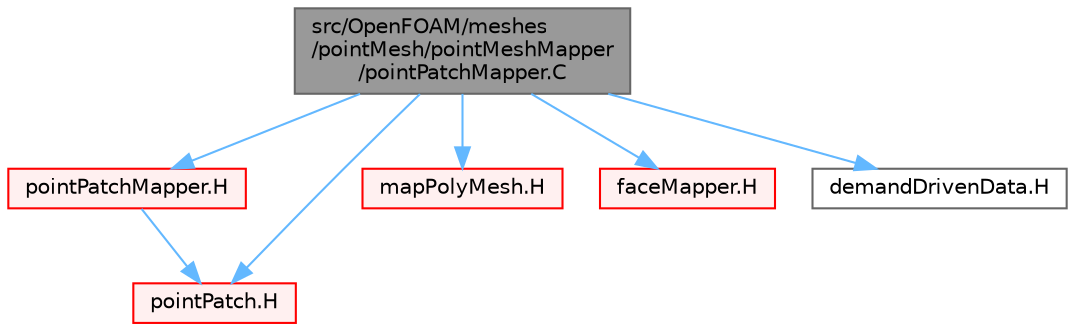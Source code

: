 digraph "src/OpenFOAM/meshes/pointMesh/pointMeshMapper/pointPatchMapper.C"
{
 // LATEX_PDF_SIZE
  bgcolor="transparent";
  edge [fontname=Helvetica,fontsize=10,labelfontname=Helvetica,labelfontsize=10];
  node [fontname=Helvetica,fontsize=10,shape=box,height=0.2,width=0.4];
  Node1 [id="Node000001",label="src/OpenFOAM/meshes\l/pointMesh/pointMeshMapper\l/pointPatchMapper.C",height=0.2,width=0.4,color="gray40", fillcolor="grey60", style="filled", fontcolor="black",tooltip=" "];
  Node1 -> Node2 [id="edge1_Node000001_Node000002",color="steelblue1",style="solid",tooltip=" "];
  Node2 [id="Node000002",label="pointPatchMapper.H",height=0.2,width=0.4,color="red", fillcolor="#FFF0F0", style="filled",URL="$pointPatchMapper_8H.html",tooltip=" "];
  Node2 -> Node189 [id="edge2_Node000002_Node000189",color="steelblue1",style="solid",tooltip=" "];
  Node189 [id="Node000189",label="pointPatch.H",height=0.2,width=0.4,color="red", fillcolor="#FFF0F0", style="filled",URL="$pointPatch_8H.html",tooltip=" "];
  Node1 -> Node189 [id="edge3_Node000001_Node000189",color="steelblue1",style="solid",tooltip=" "];
  Node1 -> Node207 [id="edge4_Node000001_Node000207",color="steelblue1",style="solid",tooltip=" "];
  Node207 [id="Node000207",label="mapPolyMesh.H",height=0.2,width=0.4,color="red", fillcolor="#FFF0F0", style="filled",URL="$mapPolyMesh_8H.html",tooltip=" "];
  Node1 -> Node214 [id="edge5_Node000001_Node000214",color="steelblue1",style="solid",tooltip=" "];
  Node214 [id="Node000214",label="faceMapper.H",height=0.2,width=0.4,color="red", fillcolor="#FFF0F0", style="filled",URL="$faceMapper_8H.html",tooltip=" "];
  Node1 -> Node215 [id="edge6_Node000001_Node000215",color="steelblue1",style="solid",tooltip=" "];
  Node215 [id="Node000215",label="demandDrivenData.H",height=0.2,width=0.4,color="grey40", fillcolor="white", style="filled",URL="$demandDrivenData_8H.html",tooltip="Template functions to aid in the implementation of demand driven data."];
}
